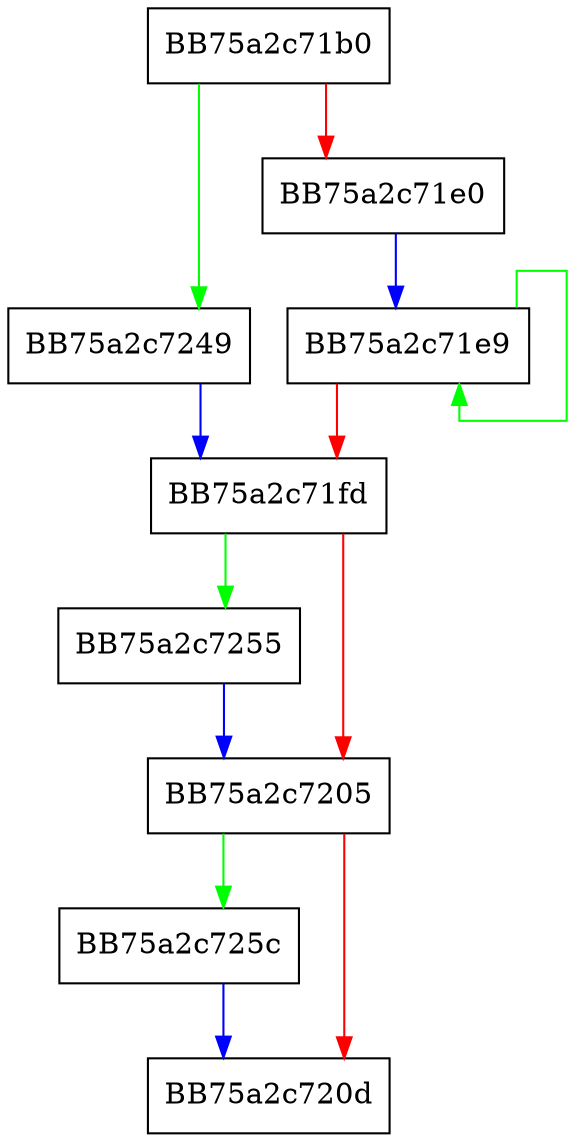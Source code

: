 digraph RpfAPI_MpSetAttribute {
  node [shape="box"];
  graph [splines=ortho];
  BB75a2c71b0 -> BB75a2c7249 [color="green"];
  BB75a2c71b0 -> BB75a2c71e0 [color="red"];
  BB75a2c71e0 -> BB75a2c71e9 [color="blue"];
  BB75a2c71e9 -> BB75a2c71e9 [color="green"];
  BB75a2c71e9 -> BB75a2c71fd [color="red"];
  BB75a2c71fd -> BB75a2c7255 [color="green"];
  BB75a2c71fd -> BB75a2c7205 [color="red"];
  BB75a2c7205 -> BB75a2c725c [color="green"];
  BB75a2c7205 -> BB75a2c720d [color="red"];
  BB75a2c7249 -> BB75a2c71fd [color="blue"];
  BB75a2c7255 -> BB75a2c7205 [color="blue"];
  BB75a2c725c -> BB75a2c720d [color="blue"];
}